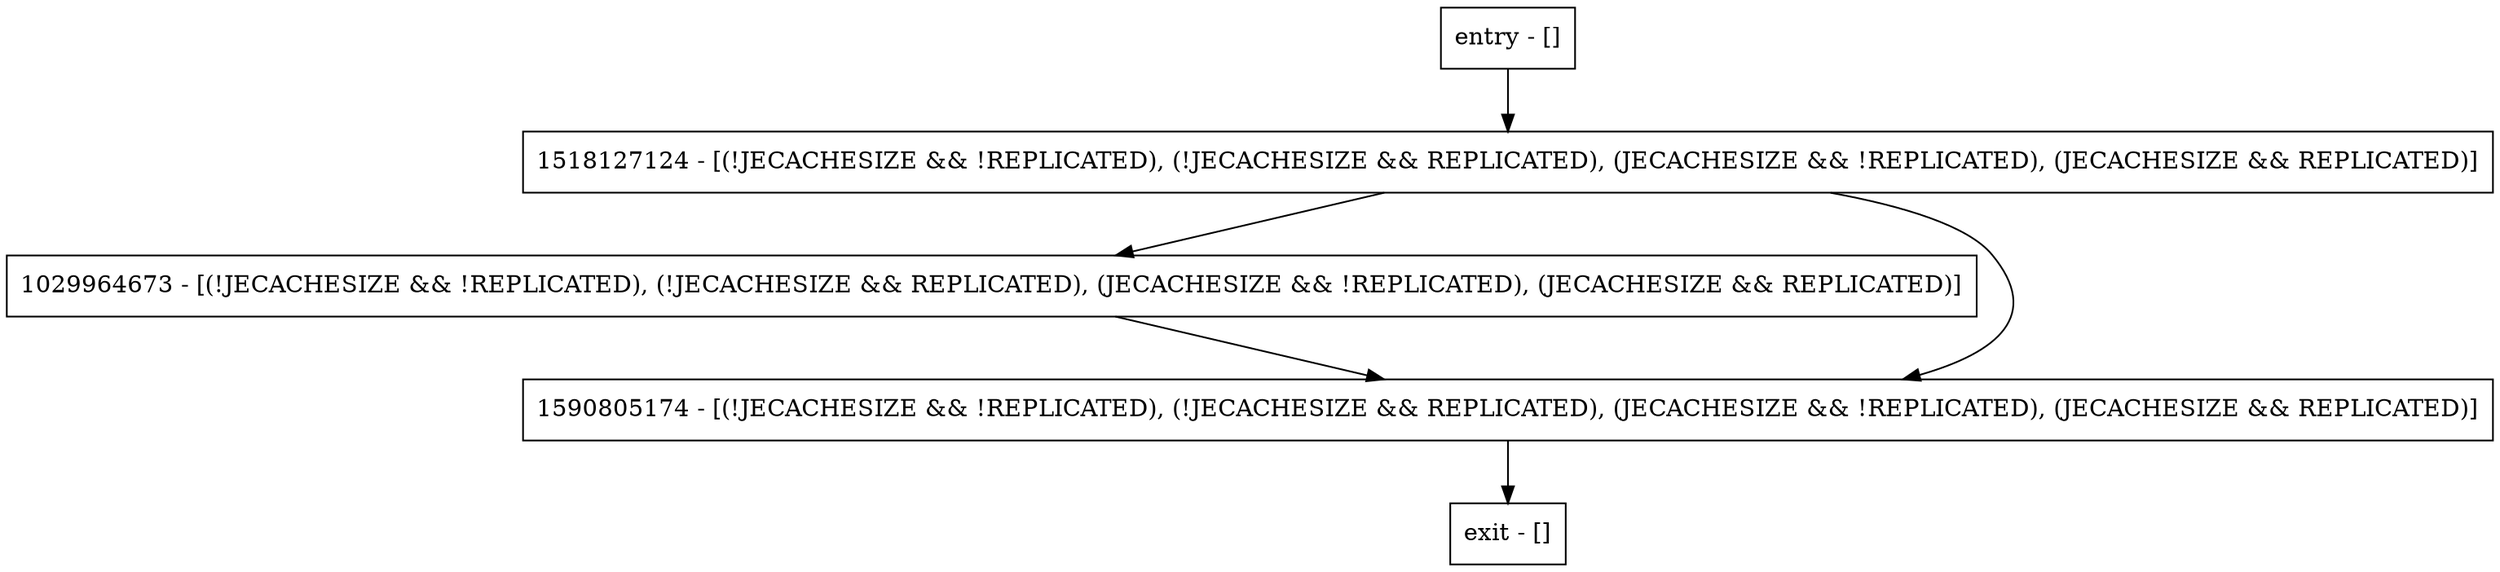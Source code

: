 digraph openDatabase {
node [shape=record];
entry [label="entry - []"];
exit [label="exit - []"];
1029964673 [label="1029964673 - [(!JECACHESIZE && !REPLICATED), (!JECACHESIZE && REPLICATED), (JECACHESIZE && !REPLICATED), (JECACHESIZE && REPLICATED)]"];
1590805174 [label="1590805174 - [(!JECACHESIZE && !REPLICATED), (!JECACHESIZE && REPLICATED), (JECACHESIZE && !REPLICATED), (JECACHESIZE && REPLICATED)]"];
1518127124 [label="1518127124 - [(!JECACHESIZE && !REPLICATED), (!JECACHESIZE && REPLICATED), (JECACHESIZE && !REPLICATED), (JECACHESIZE && REPLICATED)]"];
entry;
exit;
entry -> 1518127124;
1029964673 -> 1590805174;
1590805174 -> exit;
1518127124 -> 1029964673;
1518127124 -> 1590805174;
}
